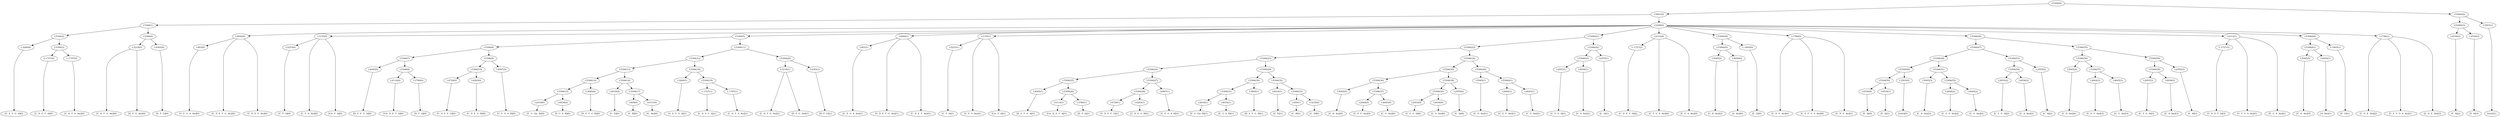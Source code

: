digraph sample{
"L3260(0)"->"[C  E  F  G  A](0)"
"L-1727(0)"->"[C  D  E  F  A](0)"
"L-1797(0)"->"[C  D  F  A  Ais](0)"
"L5306(3)"->"L-1727(0)"
"L5306(3)"->"L-1797(0)"
"L5306(2)"->"L3260(0)"
"L5306(2)"->"L5306(3)"
"L3218(0)"->"[C  D  F  G  Ais](0)"
"L3218(0)"->"[D  F  G  Ais](0)"
"L4383(0)"->"[D  F  G](0)"
"L5306(4)"->"L3218(0)"
"L5306(4)"->"L4383(0)"
"L5306(1)"->"L5306(2)"
"L5306(1)"->"L5306(4)"
"L903(0)"->"[C  E  G  A  Ais](0)"
"L4840(0)"->"[C  D  E  F  G  Ais](0)"
"L4840(0)"->"[C  D  E  F  Ais](0)"
"L4840(0)"->"L903(0)"
"L5253(0)"->"[C  F  A](0)"
"L3155(0)"->"[C  F  A  Ais](0)"
"L3155(0)"->"L5253(0)"
"L3155(0)"->"[Cis  F  A](0)"
"L4045(0)"->"[D  E  F  G  A](0)"
"L4114(0)"->"[Cis  D  E  F  A](0)"
"L3780(0)"->"[D  F  A](0)"
"L5306(8)"->"L4114(0)"
"L5306(8)"->"L3780(0)"
"L5306(7)"->"L4045(0)"
"L5306(7)"->"L5306(8)"
"L4729(0)"->"[C  D  E  F  G](0)"
"L4283(0)"->"[C  D  E  G  B](0)"
"L5306(10)"->"L4729(0)"
"L5306(10)"->"L4283(0)"
"L4997(0)"->"[C  E  G  A  B](0)"
"L5306(9)"->"L5306(10)"
"L5306(9)"->"L4997(0)"
"L5306(6)"->"L5306(7)"
"L5306(6)"->"L5306(9)"
"L2018(0)"->"[F  G  Gis  B](0)"
"L4034(0)"->"[F  G  A  B](0)"
"L5306(15)"->"L2018(0)"
"L5306(15)"->"L4034(0)"
"L3840(0)"->"[D  E  F  G  B](0)"
"L5306(14)"->"L5306(15)"
"L5306(14)"->"L3840(0)"
"L4016(0)"->"[C  E](0)"
"L409(0)"->"[C  B](0)"
"L4151(0)"->"[G  Ais](0)"
"L5306(17)"->"L409(0)"
"L5306(17)"->"L4151(0)"
"L5306(16)"->"L4016(0)"
"L5306(16)"->"L5306(17)"
"L5306(13)"->"L5306(14)"
"L5306(13)"->"L5306(16)"
"L3260(1)"->"[C  E  F  G  A](1)"
"L-1727(1)"->"[C  D  E  F  A](1)"
"L-1797(1)"->"[C  D  F  A  Ais](1)"
"L5306(19)"->"L-1727(1)"
"L5306(19)"->"L-1797(1)"
"L5306(18)"->"L3260(1)"
"L5306(18)"->"L5306(19)"
"L5306(12)"->"L5306(13)"
"L5306(12)"->"L5306(18)"
"L3218(1)"->"[C  D  F  G  Ais](1)"
"L3218(1)"->"[D  F  G  Ais](1)"
"L4383(1)"->"[D  F  G](1)"
"L5306(20)"->"L3218(1)"
"L5306(20)"->"L4383(1)"
"L5306(11)"->"L5306(12)"
"L5306(11)"->"L5306(20)"
"L5306(5)"->"L5306(6)"
"L5306(5)"->"L5306(11)"
"L903(1)"->"[C  E  G  A  Ais](1)"
"L4840(1)"->"[C  D  E  F  G  Ais](1)"
"L4840(1)"->"[C  D  E  F  Ais](1)"
"L4840(1)"->"L903(1)"
"L5253(1)"->"[C  F  A](1)"
"L3155(1)"->"[C  F  A  Ais](1)"
"L3155(1)"->"L5253(1)"
"L3155(1)"->"[Cis  F  A](1)"
"L4045(1)"->"[D  E  F  G  A](1)"
"L4114(1)"->"[Cis  D  E  F  A](1)"
"L3780(1)"->"[D  F  A](1)"
"L5306(26)"->"L4114(1)"
"L5306(26)"->"L3780(1)"
"L5306(25)"->"L4045(1)"
"L5306(25)"->"L5306(26)"
"L4729(1)"->"[C  D  E  F  G](1)"
"L4283(1)"->"[C  D  E  G  B](1)"
"L5306(28)"->"L4729(1)"
"L5306(28)"->"L4283(1)"
"L4997(1)"->"[C  E  G  A  B](1)"
"L5306(27)"->"L5306(28)"
"L5306(27)"->"L4997(1)"
"L5306(24)"->"L5306(25)"
"L5306(24)"->"L5306(27)"
"L2018(1)"->"[F  G  Gis  B](1)"
"L4034(1)"->"[F  G  A  B](1)"
"L5306(31)"->"L2018(1)"
"L5306(31)"->"L4034(1)"
"L3840(1)"->"[D  E  F  G  B](1)"
"L5306(30)"->"L5306(31)"
"L5306(30)"->"L3840(1)"
"L4016(1)"->"[C  E](1)"
"L409(1)"->"[C  B](1)"
"L3235(0)"->"[C  D](0)"
"L5306(33)"->"L409(1)"
"L5306(33)"->"L3235(0)"
"L5306(32)"->"L4016(1)"
"L5306(32)"->"L5306(33)"
"L5306(29)"->"L5306(30)"
"L5306(29)"->"L5306(32)"
"L5306(23)"->"L5306(24)"
"L5306(23)"->"L5306(29)"
"L5045(0)"->"[C  D  Ais](0)"
"L2644(0)"->"[C  E  F  Ais](0)"
"L4645(0)"->"[C  G  Ais](0)"
"L5306(37)"->"L2644(0)"
"L5306(37)"->"L4645(0)"
"L5306(36)"->"L5045(0)"
"L5306(36)"->"L5306(37)"
"L2953(0)"->"[C  F  G  A](0)"
"L4936(0)"->"[C  A  Ais](0)"
"L5306(39)"->"L2953(0)"
"L5306(39)"->"L4936(0)"
"L2555(0)"->"[C  A](0)"
"L5306(38)"->"L5306(39)"
"L5306(38)"->"L2555(0)"
"L5306(35)"->"L5306(36)"
"L5306(35)"->"L5306(38)"
"L5045(1)"->"[C  D  Ais](1)"
"L2644(1)"->"[C  E  F  Ais](1)"
"L4645(1)"->"[C  G  Ais](1)"
"L5306(41)"->"L2644(1)"
"L5306(41)"->"L4645(1)"
"L5306(40)"->"L5045(1)"
"L5306(40)"->"L5306(41)"
"L5306(34)"->"L5306(35)"
"L5306(34)"->"L5306(40)"
"L5306(22)"->"L5306(23)"
"L5306(22)"->"L5306(34)"
"L2953(1)"->"[C  F  G  A](1)"
"L4936(1)"->"[C  A  Ais](1)"
"L5306(43)"->"L2953(1)"
"L5306(43)"->"L4936(1)"
"L2555(1)"->"[C  A](1)"
"L5306(42)"->"L5306(43)"
"L5306(42)"->"L2555(1)"
"L5306(21)"->"L5306(22)"
"L5306(21)"->"L5306(42)"
"L-1727(2)"->"[C  D  E  F  A](2)"
"L2312(0)"->"[C  F  G  A  Ais](0)"
"L2312(0)"->"L-1727(2)"
"L2312(0)"->"[F  G  A  Ais](0)"
"L5045(2)"->"[C  D  Ais](2)"
"L4650(0)"->"[A  Ais](0)"
"L5306(45)"->"L5045(2)"
"L5306(45)"->"L4650(0)"
"L-1805(0)"->"[F  G](0)"
"L5306(44)"->"L5306(45)"
"L5306(44)"->"L-1805(0)"
"L1786(0)"->"[C  D  E  Ais](0)"
"L1786(0)"->"[C  E  F  G  A  Ais](0)"
"L1786(0)"->"[C  D  E  Ais](1)"
"L4530(0)"->"[F  A](0)"
"L4530(1)"->"[F  A](1)"
"L5306(50)"->"L4530(0)"
"L5306(50)"->"L4530(1)"
"L3503(0)"->"[rest](0)"
"L5306(49)"->"L5306(50)"
"L5306(49)"->"L3503(0)"
"L5045(3)"->"[C  D  Ais](3)"
"L2644(2)"->"[C  E  F  Ais](2)"
"L4645(2)"->"[C  G  Ais](2)"
"L5306(52)"->"L2644(2)"
"L5306(52)"->"L4645(2)"
"L5306(51)"->"L5045(3)"
"L5306(51)"->"L5306(52)"
"L5306(48)"->"L5306(49)"
"L5306(48)"->"L5306(51)"
"L2953(2)"->"[C  F  G  A](2)"
"L4936(2)"->"[C  A  Ais](2)"
"L5306(54)"->"L2953(2)"
"L5306(54)"->"L4936(2)"
"L2555(2)"->"[C  A](2)"
"L5306(53)"->"L5306(54)"
"L5306(53)"->"L2555(2)"
"L5306(47)"->"L5306(48)"
"L5306(47)"->"L5306(53)"
"L5045(4)"->"[C  D  Ais](4)"
"L2644(3)"->"[C  E  F  Ais](3)"
"L4645(3)"->"[C  G  Ais](3)"
"L5306(57)"->"L2644(3)"
"L5306(57)"->"L4645(3)"
"L5306(56)"->"L5045(4)"
"L5306(56)"->"L5306(57)"
"L2953(3)"->"[C  F  G  A](3)"
"L4936(3)"->"[C  A  Ais](3)"
"L5306(59)"->"L2953(3)"
"L5306(59)"->"L4936(3)"
"L2555(3)"->"[C  A](3)"
"L5306(58)"->"L5306(59)"
"L5306(58)"->"L2555(3)"
"L5306(55)"->"L5306(56)"
"L5306(55)"->"L5306(58)"
"L5306(46)"->"L5306(47)"
"L5306(46)"->"L5306(55)"
"L-1727(3)"->"[C  D  E  F  A](3)"
"L2312(1)"->"[C  F  G  A  Ais](1)"
"L2312(1)"->"L-1727(3)"
"L2312(1)"->"[F  G  A  Ais](1)"
"L5045(5)"->"[C  D  Ais](5)"
"L4650(1)"->"[A  Ais](1)"
"L5306(61)"->"L5045(5)"
"L5306(61)"->"L4650(1)"
"L-1805(1)"->"[F  G](1)"
"L5306(60)"->"L5306(61)"
"L5306(60)"->"L-1805(1)"
"L1786(1)"->"[C  D  E  Ais](2)"
"L1786(1)"->"[C  E  F  G  A  Ais](1)"
"L1786(1)"->"[C  D  E  Ais](3)"
"L5248(0)"->"L4840(0)"
"L5248(0)"->"L3155(0)"
"L5248(0)"->"L5306(5)"
"L5248(0)"->"L4840(1)"
"L5248(0)"->"L3155(1)"
"L5248(0)"->"L5306(21)"
"L5248(0)"->"L2312(0)"
"L5248(0)"->"L5306(44)"
"L5248(0)"->"L1786(0)"
"L5248(0)"->"L5306(46)"
"L5248(0)"->"L2312(1)"
"L5248(0)"->"L5306(60)"
"L5248(0)"->"L1786(1)"
"L5061(0)"->"L5306(1)"
"L5061(0)"->"L5248(0)"
"L4530(2)"->"[F  A](2)"
"L4530(3)"->"[F  A](3)"
"L5306(63)"->"L4530(2)"
"L5306(63)"->"L4530(3)"
"L3503(1)"->"[rest](1)"
"L5306(62)"->"L5306(63)"
"L5306(62)"->"L3503(1)"
"L5306(0)"->"L5061(0)"
"L5306(0)"->"L5306(62)"
{rank = min; "L5306(0)"}
{rank = same; "L5061(0)"; "L5306(62)";}
{rank = same; "L5306(1)"; "L5248(0)"; "L5306(63)"; "L3503(1)";}
{rank = same; "L5306(2)"; "L5306(4)"; "L4840(0)"; "L3155(0)"; "L5306(5)"; "L4840(1)"; "L3155(1)"; "L5306(21)"; "L2312(0)"; "L5306(44)"; "L1786(0)"; "L5306(46)"; "L2312(1)"; "L5306(60)"; "L1786(1)"; "L4530(2)"; "L4530(3)";}
{rank = same; "L3260(0)"; "L5306(3)"; "L3218(0)"; "L4383(0)"; "L903(0)"; "L5253(0)"; "L5306(6)"; "L5306(11)"; "L903(1)"; "L5253(1)"; "L5306(22)"; "L5306(42)"; "L-1727(2)"; "L5306(45)"; "L-1805(0)"; "L5306(47)"; "L5306(55)"; "L-1727(3)"; "L5306(61)"; "L-1805(1)";}
{rank = same; "L-1727(0)"; "L-1797(0)"; "L5306(7)"; "L5306(9)"; "L5306(12)"; "L5306(20)"; "L5306(23)"; "L5306(34)"; "L5306(43)"; "L2555(1)"; "L5045(2)"; "L4650(0)"; "L5306(48)"; "L5306(53)"; "L5306(56)"; "L5306(58)"; "L5045(5)"; "L4650(1)";}
{rank = same; "L4045(0)"; "L5306(8)"; "L5306(10)"; "L4997(0)"; "L5306(13)"; "L5306(18)"; "L3218(1)"; "L4383(1)"; "L5306(24)"; "L5306(29)"; "L5306(35)"; "L5306(40)"; "L2953(1)"; "L4936(1)"; "L5306(49)"; "L5306(51)"; "L5306(54)"; "L2555(2)"; "L5045(4)"; "L5306(57)"; "L5306(59)"; "L2555(3)";}
{rank = same; "L4114(0)"; "L3780(0)"; "L4729(0)"; "L4283(0)"; "L5306(14)"; "L5306(16)"; "L3260(1)"; "L5306(19)"; "L5306(25)"; "L5306(27)"; "L5306(30)"; "L5306(32)"; "L5306(36)"; "L5306(38)"; "L5045(1)"; "L5306(41)"; "L5306(50)"; "L3503(0)"; "L5045(3)"; "L5306(52)"; "L2953(2)"; "L4936(2)"; "L2644(3)"; "L4645(3)"; "L2953(3)"; "L4936(3)";}
{rank = same; "L5306(15)"; "L3840(0)"; "L4016(0)"; "L5306(17)"; "L-1727(1)"; "L-1797(1)"; "L4045(1)"; "L5306(26)"; "L5306(28)"; "L4997(1)"; "L5306(31)"; "L3840(1)"; "L4016(1)"; "L5306(33)"; "L5045(0)"; "L5306(37)"; "L5306(39)"; "L2555(0)"; "L2644(1)"; "L4645(1)"; "L4530(0)"; "L4530(1)"; "L2644(2)"; "L4645(2)";}
{rank = same; "L2018(0)"; "L4034(0)"; "L409(0)"; "L4151(0)"; "L4114(1)"; "L3780(1)"; "L4729(1)"; "L4283(1)"; "L2018(1)"; "L4034(1)"; "L409(1)"; "L3235(0)"; "L2644(0)"; "L4645(0)"; "L2953(0)"; "L4936(0)";}
{rank = max; "[A  Ais](0)"; "[A  Ais](1)"; "[C  A  Ais](0)"; "[C  A  Ais](1)"; "[C  A  Ais](2)"; "[C  A  Ais](3)"; "[C  A](0)"; "[C  A](1)"; "[C  A](2)"; "[C  A](3)"; "[C  B](0)"; "[C  B](1)"; "[C  D  Ais](0)"; "[C  D  Ais](1)"; "[C  D  Ais](2)"; "[C  D  Ais](3)"; "[C  D  Ais](4)"; "[C  D  Ais](5)"; "[C  D  E  Ais](0)"; "[C  D  E  Ais](1)"; "[C  D  E  Ais](2)"; "[C  D  E  Ais](3)"; "[C  D  E  F  A](0)"; "[C  D  E  F  A](1)"; "[C  D  E  F  A](2)"; "[C  D  E  F  A](3)"; "[C  D  E  F  Ais](0)"; "[C  D  E  F  Ais](1)"; "[C  D  E  F  G  Ais](0)"; "[C  D  E  F  G  Ais](1)"; "[C  D  E  F  G](0)"; "[C  D  E  F  G](1)"; "[C  D  E  G  B](0)"; "[C  D  E  G  B](1)"; "[C  D  F  A  Ais](0)"; "[C  D  F  A  Ais](1)"; "[C  D  F  G  Ais](0)"; "[C  D  F  G  Ais](1)"; "[C  D](0)"; "[C  E  F  Ais](0)"; "[C  E  F  Ais](1)"; "[C  E  F  Ais](2)"; "[C  E  F  Ais](3)"; "[C  E  F  G  A  Ais](0)"; "[C  E  F  G  A  Ais](1)"; "[C  E  F  G  A](0)"; "[C  E  F  G  A](1)"; "[C  E  G  A  Ais](0)"; "[C  E  G  A  Ais](1)"; "[C  E  G  A  B](0)"; "[C  E  G  A  B](1)"; "[C  E](0)"; "[C  E](1)"; "[C  F  A  Ais](0)"; "[C  F  A  Ais](1)"; "[C  F  A](0)"; "[C  F  A](1)"; "[C  F  G  A  Ais](0)"; "[C  F  G  A  Ais](1)"; "[C  F  G  A](0)"; "[C  F  G  A](1)"; "[C  F  G  A](2)"; "[C  F  G  A](3)"; "[C  G  Ais](0)"; "[C  G  Ais](1)"; "[C  G  Ais](2)"; "[C  G  Ais](3)"; "[Cis  D  E  F  A](0)"; "[Cis  D  E  F  A](1)"; "[Cis  F  A](0)"; "[Cis  F  A](1)"; "[D  E  F  G  A](0)"; "[D  E  F  G  A](1)"; "[D  E  F  G  B](0)"; "[D  E  F  G  B](1)"; "[D  F  A](0)"; "[D  F  A](1)"; "[D  F  G  Ais](0)"; "[D  F  G  Ais](1)"; "[D  F  G](0)"; "[D  F  G](1)"; "[F  A](0)"; "[F  A](1)"; "[F  A](2)"; "[F  A](3)"; "[F  G  A  Ais](0)"; "[F  G  A  Ais](1)"; "[F  G  A  B](0)"; "[F  G  A  B](1)"; "[F  G  Gis  B](0)"; "[F  G  Gis  B](1)"; "[F  G](0)"; "[F  G](1)"; "[G  Ais](0)"; "[rest](0)"; "[rest](1)";}
}